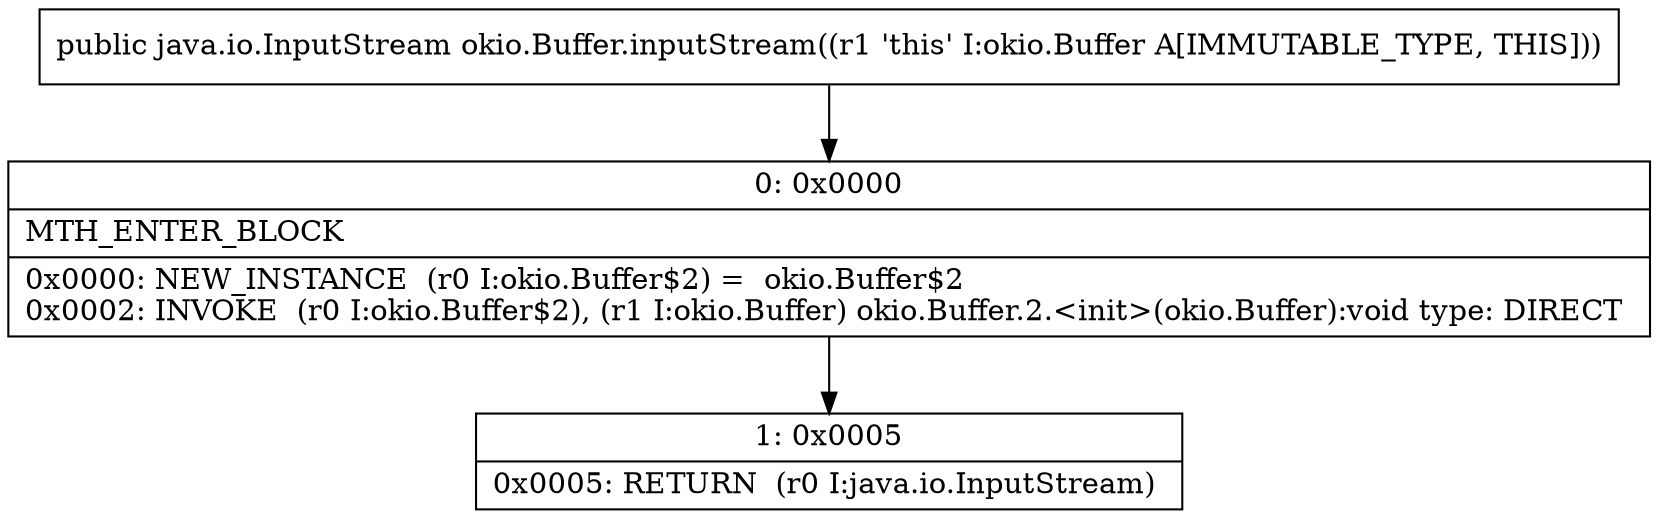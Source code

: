 digraph "CFG forokio.Buffer.inputStream()Ljava\/io\/InputStream;" {
Node_0 [shape=record,label="{0\:\ 0x0000|MTH_ENTER_BLOCK\l|0x0000: NEW_INSTANCE  (r0 I:okio.Buffer$2) =  okio.Buffer$2 \l0x0002: INVOKE  (r0 I:okio.Buffer$2), (r1 I:okio.Buffer) okio.Buffer.2.\<init\>(okio.Buffer):void type: DIRECT \l}"];
Node_1 [shape=record,label="{1\:\ 0x0005|0x0005: RETURN  (r0 I:java.io.InputStream) \l}"];
MethodNode[shape=record,label="{public java.io.InputStream okio.Buffer.inputStream((r1 'this' I:okio.Buffer A[IMMUTABLE_TYPE, THIS])) }"];
MethodNode -> Node_0;
Node_0 -> Node_1;
}

